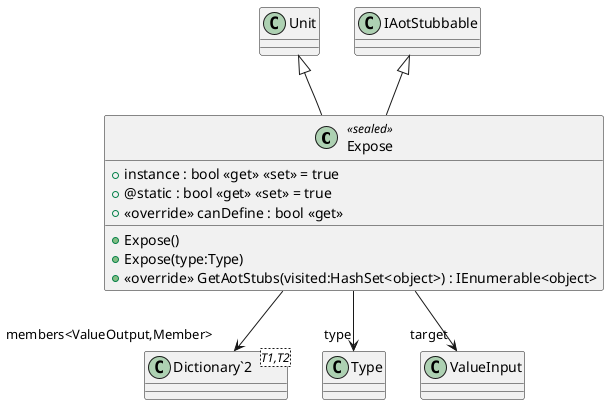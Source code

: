 @startuml
class Expose <<sealed>> {
    + Expose()
    + Expose(type:Type)
    + instance : bool <<get>> <<set>> = true
    + @static : bool <<get>> <<set>> = true
    + <<override>> canDefine : bool <<get>>
    + <<override>> GetAotStubs(visited:HashSet<object>) : IEnumerable<object>
}
class "Dictionary`2"<T1,T2> {
}
Unit <|-- Expose
IAotStubbable <|-- Expose
Expose --> "type" Type
Expose --> "target" ValueInput
Expose --> "members<ValueOutput,Member>" "Dictionary`2"
@enduml
